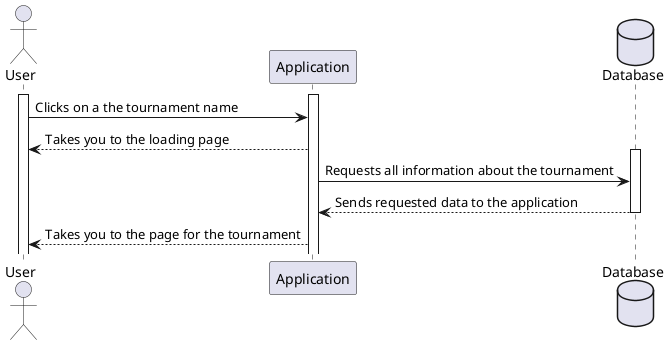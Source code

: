 @startuml createTournament

actor User as U
participant Application as A
Database Database as D

activate U
activate A

U->A: Clicks on a the tournament name
A-->U: Takes you to the loading page
activate D
A->D: Requests all information about the tournament
D-->A: Sends requested data to the application
deactivate D
A-->U: Takes you to the page for the tournament



@enduml
